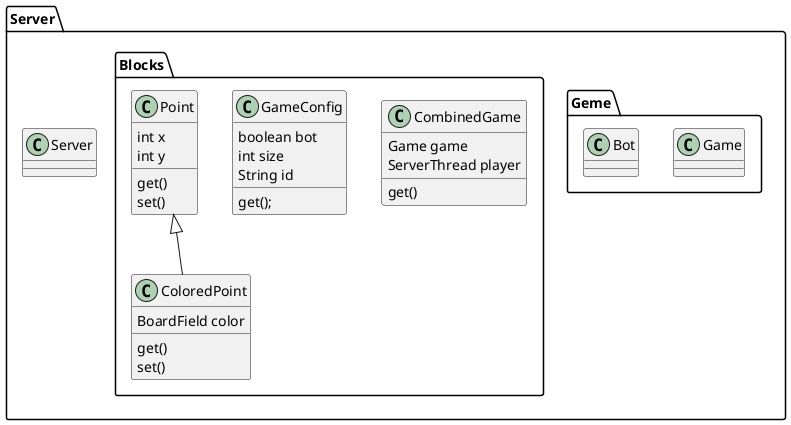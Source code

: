 @startuml

package Server {
    class Server
    package Geme {
        class Game {

        }
        class Bot
    }
    package Blocks {
        class ColoredPoint {
            BoardField color
            get()
            set()
        }
        class CombinedGame {
            Game game
            ServerThread player
            get()
        }
        class GameConfig {
            boolean bot
            int size
            String id
            get();
        }
        class Point {
            int x
            int y
            get()
            set()
        }
        Point <|-- ColoredPoint
    }
}

@enduml